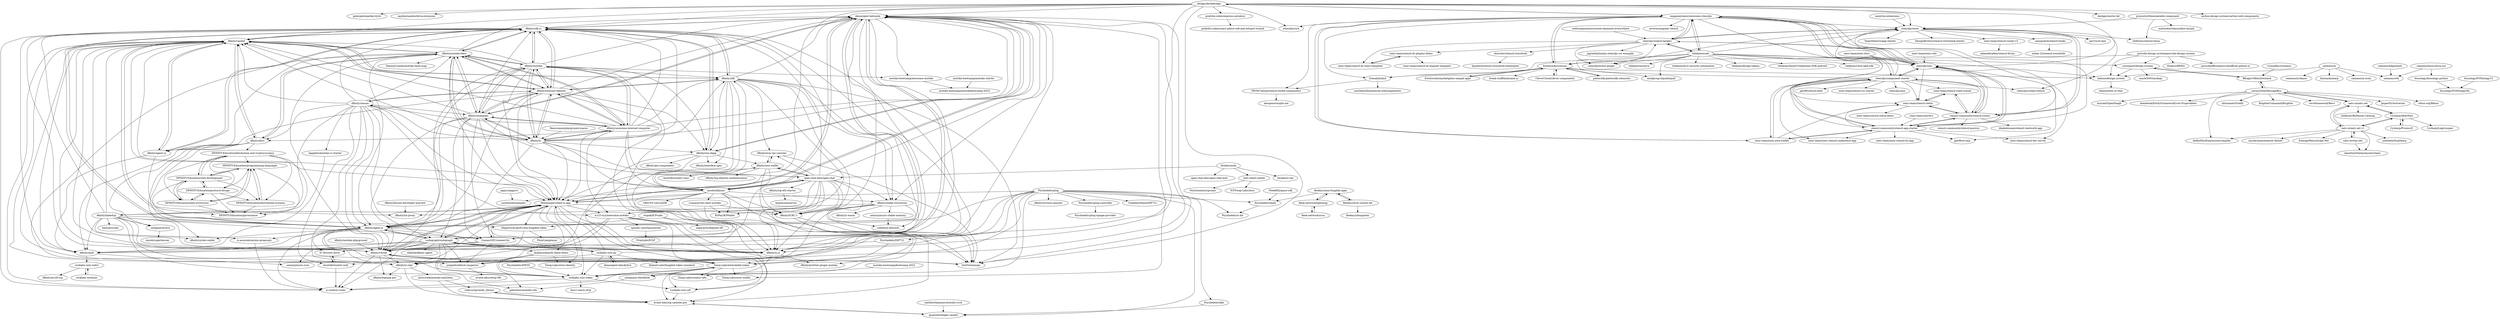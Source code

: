 digraph G {
"deckgo/deckdeckgo" -> "mappmechanic/awesome-stenciljs"
"deckgo/deckdeckgo" -> "stenciljs/store"
"deckgo/deckdeckgo" -> "deckgo/starter-kit"
"deckgo/deckdeckgo" -> "carbon-design-system/carbon-web-components" ["e"=1]
"deckgo/deckdeckgo" -> "peterpeterparker/stylo" ["e"=1]
"deckgo/deckdeckgo" -> "jayehernandez/letra-extension" ["e"=1]
"deckgo/deckdeckgo" -> "stenciljs/site"
"deckgo/deckdeckgo" -> "dfinity/ic-js"
"deckgo/deckdeckgo" -> "demergent-labs/azle"
"deckgo/deckdeckgo" -> "dfinity/cdk-rs"
"deckgo/deckdeckgo" -> "MioQuispe/create-ic-app"
"deckgo/deckdeckgo" -> "prafulla-codes/express-autodocs"
"deckgo/deckdeckgo" -> "ZenVoich/mops"
"deckgo/deckdeckgo" -> "stenciljs/core" ["e"=1]
"deckgo/deckdeckgo" -> "dfinity/candid"
"dfinity/motoko" -> "dfinity/motoko-base"
"dfinity/motoko" -> "dfinity/internet-identity"
"dfinity/motoko" -> "dfinity/examples"
"dfinity/motoko" -> "dfinity/cdk-rs"
"dfinity/motoko" -> "demergent-labs/azle"
"dfinity/motoko" -> "dfinity/vessel"
"dfinity/motoko" -> "dfinity/ic"
"dfinity/motoko" -> "dfinity/awesome-internet-computer"
"dfinity/motoko" -> "MioQuispe/create-ic-app"
"dfinity/motoko" -> "dfinity/candid"
"dfinity/motoko" -> "dfinity/ic-js"
"dfinity/motoko" -> "dfinity/nns-dapp"
"dfinity/motoko" -> "dfinity/sdk"
"dfinity/motoko" -> "dfinity/agent-js"
"dfinity/motoko" -> "motoko-bootcamp/awesome-motoko"
"dfinity/sdk" -> "dfinity/ic-js"
"dfinity/sdk" -> "dfinity/cdk-rs"
"dfinity/sdk" -> "dfinity/ICRC-1"
"dfinity/sdk" -> "dfinity/stable-structures"
"dfinity/sdk" -> "dfinity/candid"
"dfinity/sdk" -> "dfinity/nns-dapp"
"dfinity/sdk" -> "MioQuispe/create-ic-app"
"dfinity/sdk" -> "demergent-labs/azle"
"dfinity/sdk" -> "dfinity/evm-rpc-canister"
"dfinity/sdk" -> "dfinity/vessel"
"dfinity/sdk" -> "dfinity/interface-spec"
"dfinity/sdk" -> "ZenVoich/mops"
"dfinity/sdk" -> "dfinity/internet-identity"
"dfinity/sdk" -> "ic123-xyz/awesome-motoko"
"porsche-design-system/porsche-design-system" -> "porscheofficial/porscheofficial.github.io"
"porsche-design-system/porsche-design-system" -> "baloise/design-system"
"porsche-design-system/porsche-design-system" -> "freshworks/crayons"
"porsche-design-system/porsche-design-system" -> "swisspost/design-system"
"porsche-design-system/porsche-design-system" -> "Endava/BEEQ"
"ionic-team/ionic-pwa-toolkit" -> "stenciljs/component-starter" ["e"=1]
"ionic-team/ionic-pwa-toolkit" -> "stencil-community/stencil-app-starter" ["e"=1]
"ionic-team/ionic-pwa-toolkit" -> "mappmechanic/awesome-stenciljs" ["e"=1]
"ionic-team/ionic-pwa-toolkit" -> "ionic-team/stencil-redux" ["e"=1]
"ionic-team/ionic-docs" -> "stenciljs/site" ["e"=1]
"ionic-team/ionic-docs" -> "stencil-community/stencil-app-starter" ["e"=1]
"CleverCloud/clever-components" -> "freshworks/crayons" ["e"=1]
"mappmechanic/awesome-stenciljs" -> "stenciljs/output-targets"
"mappmechanic/awesome-stenciljs" -> "Gomah/bulmil"
"mappmechanic/awesome-stenciljs" -> "stenciljs/store"
"mappmechanic/awesome-stenciljs" -> "NEO97online/stencil-styled-components"
"mappmechanic/awesome-stenciljs" -> "freshworks/crayons"
"mappmechanic/awesome-stenciljs" -> "stenciljs/site"
"mappmechanic/awesome-stenciljs" -> "stenciljs/component-starter"
"mappmechanic/awesome-stenciljs" -> "ionic-team/ionic-pwa-toolkit" ["e"=1]
"mappmechanic/awesome-stenciljs" -> "telekom/scale"
"mappmechanic/awesome-stenciljs" -> "stenciljs/core" ["e"=1]
"mappmechanic/awesome-stenciljs" -> "stencil-community/stencil-app-starter"
"mappmechanic/awesome-stenciljs" -> "stencil-community/stencil-router"
"mappmechanic/awesome-stenciljs" -> "ionic-team/stencil-redux"
"mappmechanic/awesome-stenciljs" -> "deckgo/deckdeckgo"
"mappmechanic/awesome-stenciljs" -> "seveves/angular-stencil"
"stenciljs/component-starter" -> "stencil-community/stencil-app-starter"
"stenciljs/component-starter" -> "stencil-community/stencil-router"
"stenciljs/component-starter" -> "stenciljs/site"
"stenciljs/component-starter" -> "jgw96/stencil-beer" ["e"=1]
"stenciljs/component-starter" -> "ionic-team/ionic-pwa-toolkit" ["e"=1]
"stenciljs/component-starter" -> "mappmechanic/awesome-stenciljs"
"stenciljs/component-starter" -> "ionic-team/stencil-ssr-starter"
"stenciljs/component-starter" -> "ionic-team/stencil-redux"
"stenciljs/component-starter" -> "stenciljs/sass"
"stenciljs/component-starter" -> "stenciljs/store"
"stenciljs/component-starter" -> "ionic-team/stencil-state-tunnel"
"stenciljs/component-starter" -> "stenciljs/output-targets"
"stenciljs/component-starter" -> "ionic-team/ionic-stencil-conference-app"
"stenciljs/component-starter" -> "stenciljs/create-stencil"
"ionic-team/ionic-site" -> "stenciljs/site" ["e"=1]
"ionic-team/starters" -> "stencil-community/stencil-app-starter" ["e"=1]
"stenciljs/output-targets" -> "ionic-team/stencil-ds-plugins-demo"
"stenciljs/output-targets" -> "stenciljs/store"
"stenciljs/output-targets" -> "ionic-team/stencil-ds-react-template"
"stenciljs/output-targets" -> "dutscher/stencil-storybook"
"stenciljs/output-targets" -> "stenciljs/site"
"stenciljs/output-targets" -> "mappmechanic/awesome-stenciljs"
"stenciljs/output-targets" -> "stenciljs/eslint-plugin"
"stenciljs/output-targets" -> "jagreehal/nextjs-stenciljs-ssr-example"
"stenciljs/output-targets" -> "telekom/scale"
"telekom/scale" -> "Gomah/bulmil"
"telekom/scale" -> "stenciljs/output-targets"
"telekom/scale" -> "telekom/design-tokens"
"telekom/scale" -> "mappmechanic/awesome-stenciljs"
"telekom/scale" -> "baloise/design-system"
"telekom/scale" -> "stenciljs/site"
"telekom/scale" -> "stenciljs/store"
"telekom/scale" -> "emdgroup-liquid/liquid"
"telekom/scale" -> "swisspost/design-system"
"telekom/scale" -> "telekom/SmartCredentials-SDK-android"
"telekom/scale" -> "telekom/voice-skill-sdk"
"telekom/scale" -> "freshworks/crayons"
"telekom/scale" -> "telekom/testerra"
"telekom/scale" -> "stenciljs/eslint-plugin"
"telekom/scale" -> "telekom/tel-it-security-automation"
"NEO97online/stencil-styled-components" -> "alesgenova/split-me"
"patternfly/patternfly-elements" -> "freshworks/crayons" ["e"=1]
"webcomponents/custom-elements-everywhere" -> "stenciljs/output-targets" ["e"=1]
"Gomah/bulmil" -> "san2beerelli/material-webcomponents"
"Gomah/bulmil" -> "NEO97online/stencil-styled-components"
"BEagle1984/silverback" -> "zarusz/SlimMessageBus"
"BEagle1984/silverback" -> "swisspost/design-system"
"freshworks/crayons" -> "emdgroup-liquid/liquid"
"freshworks/crayons" -> "freshworks/marketplace-sample-apps"
"freshworks/crayons" -> "break-stuff/kickstand-ui"
"freshworks/crayons" -> "baloise/design-system"
"freshworks/crayons" -> "CleverCloud/clever-components" ["e"=1]
"freshworks/crayons" -> "Gomah/bulmil"
"freshworks/crayons" -> "mappmechanic/awesome-stenciljs"
"freshworks/crayons" -> "patternfly/patternfly-elements" ["e"=1]
"ionic-team/stencil-state-tunnel" -> "ionic-team/stencil-redux"
"ionic-team/stencil-state-tunnel" -> "stencil-community/stencil-router"
"ionic-team/stencil-ds-react-template" -> "ionic-team/stencil-ds-plugins-demo"
"dfinity/motoko-base" -> "dfinity/motoko"
"dfinity/motoko-base" -> "dfinity/candid"
"dfinity/motoko-base" -> "dfinity/cdk-rs"
"dfinity/motoko-base" -> "dfinity/vessel"
"dfinity/motoko-base" -> "dfinity/examples"
"dfinity/motoko-base" -> "dfinity/agent-js"
"dfinity/motoko-base" -> "dfinity/awesome-internet-computer"
"dfinity/motoko-base" -> "dfinity/internet-identity"
"dfinity/motoko-base" -> "dfinity/docs"
"dfinity/motoko-base" -> "dfinity/agent-rs"
"dfinity/motoko-base" -> "MioQuispe/create-ic-app"
"dfinity/motoko-base" -> "demergent-labs/azle"
"dfinity/motoko-base" -> "dfinity/ic"
"dfinity/motoko-base" -> "dfinity/ic-repl"
"dfinity/motoko-base" -> "ZhenyaUsenko/motoko-hash-map"
"dfinity/awesome-internet-computer" -> "dfinity/examples"
"dfinity/awesome-internet-computer" -> "dfinity/motoko-base"
"dfinity/awesome-internet-computer" -> "dfinity/motoko"
"dfinity/awesome-internet-computer" -> "dfinity/candid"
"dfinity/awesome-internet-computer" -> "dfinity/internet-identity"
"dfinity/awesome-internet-computer" -> "MioQuispe/create-ic-app"
"dfinity/awesome-internet-computer" -> "dfinity/cdk-rs"
"dfinity/awesome-internet-computer" -> "dfinity/ic"
"dfinity/awesome-internet-computer" -> "demergent-labs/azle"
"dfinity/awesome-internet-computer" -> "ic123-xyz/awesome-motoko"
"dfinity/awesome-internet-computer" -> "junobuild/juno"
"dfinity/awesome-internet-computer" -> "dfinity/sdk"
"dfinity/awesome-internet-computer" -> "dfinity/cancan"
"dfinity/awesome-internet-computer" -> "open-chat-labs/open-chat"
"dfinity/awesome-internet-computer" -> "dfinity/docs"
"dfinity/vessel" -> "Toniq-Labs/extendable-token"
"dfinity/vessel" -> "ic-rocks/ic-rocks"
"dfinity/vessel" -> "ZenVoich/mops"
"dfinity/vessel" -> "dfinity/ic-repl"
"dfinity/vessel" -> "MioQuispe/create-ic-app"
"dfinity/vessel" -> "dfinity/bigmap-poc"
"DFINITY-Education/programming-languages" -> "DFINITY-Education/governance"
"DFINITY-Education/programming-languages" -> "DFINITY-Education/web-development"
"DFINITY-Education/programming-languages" -> "DFINITY-Education/data-structures"
"DFINITY-Education/programming-languages" -> "DFINITY-Education/distributed-systems"
"dfinity/motoko-playground" -> "dfinity/vessel"
"dfinity/examples" -> "dfinity/awesome-internet-computer"
"dfinity/examples" -> "dfinity/motoko-base"
"dfinity/examples" -> "demergent-labs/azle"
"dfinity/examples" -> "dfinity/motoko"
"dfinity/examples" -> "MioQuispe/create-ic-app"
"dfinity/examples" -> "dfinity/candid"
"dfinity/examples" -> "dfinity/internet-identity"
"dfinity/examples" -> "dfinity/vessel"
"dfinity/examples" -> "dfinity/agent-js"
"dfinity/examples" -> "dfinity/cdk-rs"
"dfinity/examples" -> "open-chat-labs/open-chat"
"dfinity/examples" -> "dfinity/ic"
"dfinity/examples" -> "sudograph/sudograph"
"dfinity/examples" -> "dfinity/ic-js"
"dfinity/examples" -> "Connect2IC/connect2ic"
"stenciljs/store" -> "ionic-team/stencil-router-v2"
"stenciljs/store" -> "stenciljs/output-targets"
"stenciljs/store" -> "bitflower/stencil-lerna"
"stenciljs/store" -> "jarrvis/st-lazy"
"stenciljs/store" -> "stencil-community/stencil-router"
"stenciljs/store" -> "saasquatch/stencil-hooks"
"stenciljs/store" -> "stenciljs/eslint-plugin"
"stenciljs/store" -> "TeamMaestro/app-starter"
"stenciljs/store" -> "stenciljs/create-stencil"
"stenciljs/store" -> "DesignByOnyx/stencil-storybook-starter"
"LGouellec/streamiz" -> "BEagle1984/silverback" ["e"=1]
"nxext/nx-extensions" -> "stenciljs/store" ["e"=1]
"dfinity/cdk-rs" -> "dfinity/candid"
"dfinity/cdk-rs" -> "dfinity/agent-rs"
"dfinity/cdk-rs" -> "dfinity/vessel"
"dfinity/cdk-rs" -> "dfinity/internet-identity"
"dfinity/cdk-rs" -> "dfinity/motoko-base"
"dfinity/cdk-rs" -> "dfinity/sdk"
"dfinity/cdk-rs" -> "dfinity/nns-dapp"
"dfinity/cdk-rs" -> "dfinity/ic-js"
"dfinity/cdk-rs" -> "dfinity/agent-js"
"dfinity/cdk-rs" -> "dfinity/stable-structures"
"dfinity/cdk-rs" -> "demergent-labs/azle"
"dfinity/cdk-rs" -> "ic-rocks/ic-rocks"
"dfinity/cdk-rs" -> "dfinity/motoko"
"dfinity/cdk-rs" -> "Toniq-Labs/extendable-token"
"dfinity/cdk-rs" -> "dfinity/quill"
"proyecto26/animatable-component" -> "stenciljs/store"
"proyecto26/animatable-component" -> "matteobortolazzo/fast-morph"
"proyecto26/animatable-component" -> "bitflower/stencil-lerna"
"Cysharp/ProcessX" -> "Cysharp/AlterNats" ["e"=1]
"baloise/design-system" -> "baloise/this-or-that"
"fossology/fossology-python" -> "fossology/FOSSologyML"
"dfinity/docs" -> "dfinity/candid"
"dfinity/docs" -> "dfinity/cycles-wallet"
"dfinity/docs" -> "dfinity/agent-rs"
"dfinity/docs" -> "dfinity/motoko-base"
"dfinity/docs" -> "dfinity/quill"
"dfinity/docs" -> "ninegua/reversi"
"dfinity/docs" -> "dfinity/vessel"
"dfinity/docs" -> "DFINITY-Education/blockchain-and-cryptocurrency"
"dfinity/candid" -> "dfinity/cdk-rs"
"dfinity/candid" -> "dfinity/agent-rs"
"dfinity/candid" -> "dfinity/motoko-base"
"dfinity/candid" -> "dfinity/quill"
"dfinity/candid" -> "dfinity/docs"
"dfinity/candid" -> "dfinity/agent-js"
"dfinity/candid" -> "dfinity/vessel"
"dfinity/candid" -> "MioQuispe/create-ic-app"
"dfinity/candid" -> "dfinity/ic-js"
"dfinity/candid" -> "dfinity/ic-repl"
"dfinity/candid" -> "Toniq-Labs/extendable-token"
"dfinity/candid" -> "dfinity/sdk"
"dfinity/candid" -> "dfinity/cycles-wallet"
"dfinity/candid" -> "ic-rocks/ic-rocks"
"dfinity/candid" -> "dfinity/internet-identity"
"kritzcreek/motoko-matchers" -> "icdevsorg/candy_library"
"kritzcreek/motoko-matchers" -> "aviate-labs/icp-canister.poc"
"DFINITY-Education/protocol-design" -> "DFINITY-Education/governance"
"DFINITY-Education/protocol-design" -> "DFINITY-Education/programming-languages"
"DFINITY-Education/protocol-design" -> "DFINITY-Education/web-development"
"DFINITY-Education/protocol-design" -> "DFINITY-Education/distributed-systems"
"DFINITY-Education/protocol-design" -> "DFINITY-Education/data-structures"
"dfinity/linkedup" -> "MioQuispe/create-ic-app"
"dfinity/linkedup" -> "Connect2IC/connect2ic"
"dfinity/linkedup" -> "dfinity/agent-js"
"dfinity/linkedup" -> "hansl/journey"
"dfinity/linkedup" -> "dfinity/quill"
"dfinity/linkedup" -> "dfinity/vessel"
"dfinity/linkedup" -> "dfinity/cdk-rs"
"dfinity/linkedup" -> "DepartureLabsIC/non-fungible-token"
"dfinity/linkedup" -> "rocklabs-io/ic-token"
"dfinity/linkedup" -> "Toniq-Labs/extendable-token"
"dfinity/linkedup" -> "ic-association/nns-proposals"
"dfinity/linkedup" -> "ninegua/reversi"
"dfinity/linkedup" -> "dfinity/candid"
"dfinity/agent-rs" -> "dfinity/quill"
"dfinity/agent-rs" -> "dfinity/candid"
"dfinity/agent-rs" -> "dfinity/cdk-rs"
"dfinity/agent-rs" -> "dfinity/icx-proxy"
"dfinity/agent-js" -> "ic-rocks/ic-rocks"
"dfinity/agent-js" -> "dfinity/cycles-wallet"
"dfinity/agent-js" -> "MioQuispe/create-ic-app"
"dfinity/agent-js" -> "demergent-labs/azle"
"dfinity/agent-js" -> "dfinity/vessel"
"dfinity/agent-js" -> "dfinity/ic-js"
"dfinity/agent-js" -> "Connect2IC/connect2ic"
"dfinity/agent-js" -> "dfinity/candid"
"dfinity/agent-js" -> "dfinity/quill"
"dfinity/agent-js" -> "jorgenbuilder/ic-inspector"
"dfinity/agent-js" -> "ic-association/nns-proposals"
"dfinity/agent-js" -> "sudograph/sudograph"
"dfinity/agent-js" -> "dfinity/cdk-rs"
"dfinity/agent-js" -> "IC-Drive/ic-drive"
"dfinity/agent-js" -> "rocklabs-io/ic-token"
"DFINITY-Education/data-structures" -> "DFINITY-Education/programming-languages"
"DFINITY-Education/data-structures" -> "DFINITY-Education/governance"
"DFINITY-Education/data-structures" -> "DFINITY-Education/web-development"
"DFINITY-Education/data-structures" -> "DFINITY-Education/protocol-design"
"ninegua/reversi" -> "enzoh/superheroes"
"ionic-team/stencil-ds-plugins-demo" -> "ionic-team/stencil-ds-react-template"
"ionic-team/stencil-ds-plugins-demo" -> "ionic-team/stencil-ds-angular-template"
"ionic-team/stencil-router-v2" -> "adamdbradley/stencil-forms"
"prafulla-codes/express-autodocs" -> "prafulla-codes/react-native-wifi-and-hotspot-wizard"
"matthewhammer/motoko-crud" -> "quintolet/ledger-candid"
"Renovamen/playground-macos" -> "dfinity/ic" ["e"=1]
"DFINITY-Education/web-development" -> "DFINITY-Education/programming-languages"
"DFINITY-Education/web-development" -> "DFINITY-Education/governance"
"DFINITY-Education/web-development" -> "DFINITY-Education/data-structures"
"DFINITY-Education/web-development" -> "DFINITY-Education/distributed-systems"
"DFINITY-Education/web-development" -> "DFINITY-Education/protocol-design"
"DFINITY-Education/web-development" -> "DFINITY-Education/blockchain-and-cryptocurrency"
"sudograph/sudograph" -> "dfinity/vessel"
"sudograph/sudograph" -> "MioQuispe/create-ic-app"
"sudograph/sudograph" -> "jorgenbuilder/ic-inspector"
"sudograph/sudograph" -> "dfinity/agent-js"
"sudograph/sudograph" -> "demergent-labs/azle"
"sudograph/sudograph" -> "IC-Drive/ic-drive"
"sudograph/sudograph" -> "seniorjoinu/ic-cron"
"sudograph/sudograph" -> "gabrielnic/motoko-cdn"
"sudograph/sudograph" -> "ic-rocks/ic-rocks"
"sudograph/sudograph" -> "rocklabs-io/ic-token"
"sudograph/sudograph" -> "rocklabs-io/ic-py"
"sudograph/sudograph" -> "krpeacock/auth-client-demo"
"sudograph/sudograph" -> "dfinity/ic-js"
"sudograph/sudograph" -> "dfinity/quill"
"sudograph/sudograph" -> "rdobrik/dfinity-agent"
"dfinity/internet-identity" -> "dfinity/cdk-rs"
"dfinity/internet-identity" -> "MioQuispe/create-ic-app"
"dfinity/internet-identity" -> "dfinity/motoko"
"dfinity/internet-identity" -> "dfinity/candid"
"dfinity/internet-identity" -> "dfinity/nns-dapp"
"dfinity/internet-identity" -> "dfinity/agent-js"
"dfinity/internet-identity" -> "dfinity/examples"
"dfinity/internet-identity" -> "dfinity/sdk"
"dfinity/internet-identity" -> "dfinity/motoko-base"
"dfinity/internet-identity" -> "demergent-labs/azle"
"dfinity/internet-identity" -> "dfinity/ic"
"dfinity/internet-identity" -> "dfinity/cancan"
"dfinity/internet-identity" -> "dfinity/awesome-internet-computer"
"dfinity/internet-identity" -> "dfinity/ic-js"
"dfinity/internet-identity" -> "dfinity/agent-rs"
"MioQuispe/create-ic-app" -> "dfinity/vessel"
"MioQuispe/create-ic-app" -> "Connect2IC/connect2ic"
"MioQuispe/create-ic-app" -> "dfinity/agent-js"
"MioQuispe/create-ic-app" -> "dfinity/ICRC-1"
"MioQuispe/create-ic-app" -> "rocklabs-io/ic-token"
"MioQuispe/create-ic-app" -> "dfinity/ic-js"
"MioQuispe/create-ic-app" -> "demergent-labs/azle"
"MioQuispe/create-ic-app" -> "DepartureLabsIC/non-fungible-token"
"MioQuispe/create-ic-app" -> "sudograph/sudograph"
"MioQuispe/create-ic-app" -> "dfinity/ic-repl"
"MioQuispe/create-ic-app" -> "krpeacock/auth-client-demo"
"MioQuispe/create-ic-app" -> "ic123-xyz/awesome-motoko"
"MioQuispe/create-ic-app" -> "Toniq-Labs/stoic-identity"
"MioQuispe/create-ic-app" -> "Toniq-Labs/extendable-token"
"MioQuispe/create-ic-app" -> "dfinity/linkedup"
"krpeacock/auth-client-demo" -> "gabrielnic/motoko-cdn"
"krpeacock/auth-client-demo" -> "Toniq-Labs/stoic-identity"
"krpeacock/auth-client-demo" -> "rocklabs-io/ic-token"
"DFINITY-Education/distributed-systems" -> "DFINITY-Education/programming-languages"
"DFINITY-Education/distributed-systems" -> "DFINITY-Education/governance"
"dfinity/ic" -> "dfinity/motoko"
"dfinity/ic" -> "dfinity/internet-identity"
"dfinity/ic" -> "dfinity/examples"
"dfinity/ic" -> "dfinity/awesome-internet-computer"
"dfinity/ic" -> "dfinity/motoko-base"
"dfinity/ic" -> "dfinity/cdk-rs"
"dfinity/ic" -> "dfinity/candid"
"dfinity/ic" -> "dfinity/nns-dapp"
"dfinity/ic" -> "open-chat-labs/open-chat"
"dfinity/ic" -> "demergent-labs/azle"
"dfinity/ic" -> "junobuild/juno"
"dfinity/ic" -> "dfinity/agent-js"
"dfinity/ic" -> "MioQuispe/create-ic-app"
"dfinity/ic" -> "dfinity/sdk"
"dfinity/ic" -> "dfinity/cancan"
"dfinity/cancan" -> "dfinity/internet-identity"
"dfinity/cancan" -> "MioQuispe/create-ic-app"
"dfinity/cancan" -> "dfinity/agent-js"
"dfinity/cancan" -> "dfinity/candid"
"dfinity/cancan" -> "dfinity/linkedup"
"dfinity/cancan" -> "dfinity/vessel"
"dfinity/cancan" -> "dfinity/motoko-base"
"dfinity/cancan" -> "dfinity/cdk-rs"
"dfinity/cancan" -> "ic123-xyz/awesome-motoko"
"dfinity/cancan" -> "dfinity/examples"
"dfinity/cancan" -> "dfinity/docs"
"dfinity/cancan" -> "kristoferlund/ic-wall"
"dfinity/cancan" -> "sudograph/sudograph"
"dfinity/cancan" -> "dfinity/ic-repl"
"dfinity/cancan" -> "dappblock/nextjs-ic-starter"
"fossology/FOSSologyUI" -> "fossology/FOSSologyML" ["e"=1]
"Psychedelic/plug" -> "Psychedelic/dank"
"Psychedelic/plug" -> "Psychedelic/DIP721"
"Psychedelic/plug" -> "Toniq-Labs/extendable-token"
"Psychedelic/plug" -> "dfinity/invoice-canister"
"Psychedelic/plug" -> "MioQuispe/create-ic-app"
"Psychedelic/plug" -> "dfinity/agent-js"
"Psychedelic/plug" -> "Psychedelic/plug-controller"
"Psychedelic/plug" -> "jorgenbuilder/ic-inspector"
"Psychedelic/plug" -> "quintolet/ledger-candid"
"Psychedelic/plug" -> "Toniq-Labs/stoic-wallet"
"Psychedelic/plug" -> "Psychedelic/dab"
"Psychedelic/plug" -> "SuddenlyHazel/DIP721"
"Psychedelic/plug" -> "Psychedelic/ic-kit"
"Psychedelic/plug" -> "kristoferlund/ic-wall"
"Psychedelic/plug" -> "rocklabs-io/ic-token"
"kristoferlund/ic-wall" -> "IC-Drive/ic-drive"
"kristoferlund/ic-wall" -> "ic-rocks/ic-rocks"
"open-chat-labs/open-chat" -> "dfinity/oisy-wallet"
"open-chat-labs/open-chat" -> "dfinity/ic-js"
"open-chat-labs/open-chat" -> "dfinity/ICRC-1"
"open-chat-labs/open-chat" -> "ZenVoich/mops"
"open-chat-labs/open-chat" -> "Connect2IC/connect2ic"
"open-chat-labs/open-chat" -> "ic123-xyz/awesome-motoko"
"open-chat-labs/open-chat" -> "junobuild/juno"
"open-chat-labs/open-chat" -> "demergent-labs/azle"
"open-chat-labs/open-chat" -> "dfinity/evm-rpc-canister"
"open-chat-labs/open-chat" -> "ninegua/ic-blackhole"
"open-chat-labs/open-chat" -> "dfinity/cdk-rs"
"open-chat-labs/open-chat" -> "B3Pay/B3Wallet"
"open-chat-labs/open-chat" -> "codebase-labs/icfs"
"open-chat-labs/open-chat" -> "dfinity/stable-structures"
"open-chat-labs/open-chat" -> "dfinity/icp-eth-starter"
"IC-Drive/ic-drive" -> "kristoferlund/ic-wall"
"Psychedelic/dab" -> "quintolet/ledger-candid"
"Toniq-Labs/extendable-token" -> "ninegua/ic-blackhole"
"Toniq-Labs/extendable-token" -> "dfinity/vessel"
"Toniq-Labs/extendable-token" -> "rocklabs-io/ic-nft"
"Toniq-Labs/extendable-token" -> "rocklabs-io/ic-token"
"Toniq-Labs/extendable-token" -> "aviate-labs/icp-canister.poc"
"Toniq-Labs/extendable-token" -> "Toniq-Labs/stoic-wallet"
"Toniq-Labs/extendable-token" -> "Toniq-Labs/creator-nfts"
"rocklabs-io/ic-token" -> "dscvr-one/ic-drip"
"rocklabs-io/ic-token" -> "ic-rocks/ic-rocks"
"rocklabs-io/ic-token" -> "rocklabs-io/ic-nft"
"rocklabs-io/ic-token" -> "Toniq-Labs/extendable-token"
"ninegua/ic-blackhole" -> "gabrielnic/motoko-cdn"
"DFINITY-Education/blockchain-and-cryptocurrency" -> "DFINITY-Education/web-development"
"DFINITY-Education/blockchain-and-cryptocurrency" -> "DFINITY-Education/data-structures"
"DFINITY-Education/blockchain-and-cryptocurrency" -> "DFINITY-Education/protocol-design"
"DFINITY-Education/blockchain-and-cryptocurrency" -> "DFINITY-Education/programming-languages"
"DFINITY-Education/blockchain-and-cryptocurrency" -> "DFINITY-Education/governance"
"DFINITY-Education/blockchain-and-cryptocurrency" -> "DFINITY-Education/distributed-systems"
"dappblock/nextjs-ic-starter" -> "dfinity/quill"
"dfinity/stable-structures" -> "seniorjoinu/ic-stable-memory"
"dfinity/stable-structures" -> "dfinity/ic-wasm"
"dfinity/stable-structures" -> "dfinity/icx-proxy"
"dfinity/stable-structures" -> "dfinity/ic-js"
"dfinity/stable-structures" -> "dfinity/ic-repl"
"dfinity/stable-structures" -> "dfinity/ICRC-1"
"dfinity/stable-structures" -> "codebase-labs/icfs"
"dfinity/nns-dapp" -> "dfinity/ic-js"
"dfinity/nns-dapp" -> "dfinity/interface-spec"
"dfinity/nns-dapp" -> "dfinity/cdk-rs"
"dfinity/nns-dapp" -> "dfinity/ic-repl"
"dfinity/nns-dapp" -> "demergent-labs/azle"
"dfinity/nns-dapp" -> "dfinity/oisy-wallet"
"dfinity/nns-dapp" -> "dfinity/gix-components"
"ic-association/nns-proposals" -> "ic-rocks/ic-rocks"
"dfinity/quill" -> "rocklabs-io/ic-web3"
"dfinity/quill" -> "seniorjoinu/ic-cron"
"dutscher/stencil-storybook" -> "bjankord/stencil-storybook-boilerplate"
"saasquatch/stencil-hooks" -> "mihar-22/stencil-wormhole"
"dfinity/ic-repl" -> "dfinity/bigmap-poc"
"dfinity/ic-repl" -> "kritzcreek/motoko-matchers"
"dfinity/ic-repl" -> "aviate-labs/icp-canister.poc"
"FleekHQ/space-sdk" -> "Psychedelic/dank" ["e"=1]
"DepartureLabsIC/non-fungible-token" -> "FloorLamp/axon"
"DepartureLabsIC/non-fungible-token" -> "dfinity/vessel"
"quintolet/ledger-candid" -> "aviate-labs/icp-canister.poc"
"Psychedelic/plug-controller" -> "Psychedelic/plug-inpage-provider"
"Psychedelic/dank" -> "Psychedelic/ic-kit"
"stopak/ICPunks" -> "sagacards/legends-nft"
"stopak/ICPunks" -> "rocklabs-io/ic-nft"
"stopak/ICPunks" -> "DepartureLabsIC/non-fungible-token"
"Connect2IC/connect2ic" -> "MioQuispe/create-ic-app"
"Connect2IC/connect2ic" -> "dfinity/vessel"
"Connect2IC/connect2ic" -> "dfinity/quill"
"Connect2IC/connect2ic" -> "jorgenbuilder/ic-inspector"
"dfinity/ic-js" -> "dfinity/prettier-plugin-motoko"
"dfinity/ic-js" -> "ic-rocks/ic-rocks"
"Psychedelic/DIP721" -> "Toniq-Labs/extendable-token"
"Psychedelic/DIP721" -> "dfinity/vessel"
"dfinity/bitcoin-developer-preview" -> "dfinity/icx-proxy"
"motoko-bootcamp/awesome-motoko" -> "motoko-bootcamp/motokobootcamp-2023"
"rocklabs-io/ic-py" -> "demergent-labs/kybra"
"rocklabs-io/ic-py" -> "rocklabs-io/ic-token"
"rocklabs-io/ic-py" -> "jorgenbuilder/ic-inspector"
"rocklabs-io/ic-py" -> "MioQuispe/create-ic-app"
"rocklabs-io/ic-py" -> "demergent-labs/azle"
"rocklabs-io/ic-py" -> "sudograph/sudograph"
"rocklabs-io/ic-py" -> "Deland-Labs/fungible-token-standard"
"dfinity/ICRC-1" -> "ZenVoich/mops"
"dfinity/ICRC-1" -> "aviate-labs/icp-canister.poc"
"motoko-bootcamp/bootcamp-2022" -> "Toniq-Labs/creator-nfts"
"nats-io/nats.net.v1" -> "nats-io/stan.net"
"nats-io/nats.net.v1" -> "nats-io/nats.net"
"nats-io/nats.net.v1" -> "Cysharp/AlterNats"
"nats-io/nats.net.v1" -> "danielwertheim/mynatsclient"
"nats-io/nats.net.v1" -> "judwhite/NsqSharp"
"nats-io/nats.net.v1" -> "asynkron/protoactor-dotnet" ["e"=1]
"nats-io/nats.net.v1" -> "dadhi/FastExpressionCompiler" ["e"=1]
"nats-io/nats.net.v1" -> "fremag/MemoScope.Net" ["e"=1]
"Cysharp/AlterNats" -> "nats-io/nats.net"
"Cysharp/AlterNats" -> "nats-io/nats.net.v1"
"Cysharp/AlterNats" -> "Cysharp/ProcessX" ["e"=1]
"Cysharp/AlterNats" -> "Cysharp/LogicLooper" ["e"=1]
"demergent-labs/azle" -> "dfinity/agent-js"
"demergent-labs/azle" -> "dfinity/ICRC-1"
"demergent-labs/azle" -> "dfinity/ic-js"
"demergent-labs/azle" -> "MioQuispe/create-ic-app"
"demergent-labs/azle" -> "Connect2IC/connect2ic"
"demergent-labs/azle" -> "motoko-bootcamp/awesome-motoko"
"demergent-labs/azle" -> "jorgenbuilder/ic-inspector"
"demergent-labs/azle" -> "ZenVoich/mops"
"demergent-labs/azle" -> "dfinity/vessel"
"demergent-labs/azle" -> "sudograph/sudograph"
"demergent-labs/azle" -> "dfinity/examples"
"demergent-labs/azle" -> "junobuild/juno"
"demergent-labs/azle" -> "dfinity/cdk-rs"
"demergent-labs/azle" -> "dfinity/nns-dapp"
"demergent-labs/azle" -> "dfinity/stable-structures"
"fleek-network/ursa" -> "fleek-network/lightning"
"swisspost/design-system" -> "baloise/design-system"
"swisspost/design-system" -> "BEagle1984/silverback"
"swisspost/design-system" -> "marle3003/mokapi"
"Psychedelic/DIP20" -> "rocklabs-io/ic-token"
"icdevsorg/candy_library" -> "aviate-labs/icp-canister.poc"
"ic123-xyz/awesome-motoko" -> "rocklabs-io/ic-nft"
"ic123-xyz/awesome-motoko" -> "dfinity/vessel"
"ic123-xyz/awesome-motoko" -> "dfinity/ic-repl"
"ic123-xyz/awesome-motoko" -> "ZenVoich/mops"
"ic123-xyz/awesome-motoko" -> "spinner-cash/launchtrail"
"ic123-xyz/awesome-motoko" -> "aviate-labs/icp-canister.poc"
"aviate-labs/icp-canister.poc" -> "icdevsorg/candy_library"
"aviate-labs/icp-canister.poc" -> "quintolet/ledger-candid"
"rocklabs-io/ic-nft" -> "aviate-labs/icp-canister.poc"
"jorgenbuilder/ic-inspector" -> "aviate-labs/setup-dfx"
"papyrs/papyrs" -> "junobuild/examples"
"demergent-labs/kybra" -> "rocklabs-io/ic-py"
"seniorjoinu/ic-stable-memory" -> "codebase-labs/icfs"
"spinner-cash/launchtrail" -> "PrimLabs/ICSP"
"rocklabs-io/ic-web3" -> "rocklabs-io/omnic"
"rocklabs-io/ic-web3" -> "dfinity/erc20-icp"
"junobuild/juno" -> "dfinity/ic-js"
"junobuild/juno" -> "dfinity/oisy-wallet"
"junobuild/juno" -> "demergent-labs/azle"
"junobuild/juno" -> "open-chat-labs/open-chat"
"junobuild/juno" -> "Connect2IC/connect2ic"
"junobuild/juno" -> "ZenVoich/mops"
"junobuild/juno" -> "dfinity/ICRC-1"
"junobuild/juno" -> "MioQuispe/create-ic-app"
"junobuild/juno" -> "ORIGYN-SA/CanDB"
"junobuild/juno" -> "dfinity/sdk"
"junobuild/juno" -> "dfinity/stable-structures"
"junobuild/juno" -> "dfinity/candid"
"junobuild/juno" -> "B3Pay/B3Wallet"
"junobuild/juno" -> "junobuild/examples"
"junobuild/juno" -> "rvanasa/vite-react-motoko"
"rocklabs-io/omnic" -> "rocklabs-io/ic-web3"
"nats-io/nats.net" -> "Cysharp/AlterNats"
"nats-io/nats.net" -> "nats-io/nats.net.v1"
"nats-io/nats.net" -> "zarusz/SlimMessageBus"
"nats-io/nats.net" -> "bitfaster/BitFaster.Caching" ["e"=1]
"zarusz/SlimMessageBus" -> "BEagle1984/silverback"
"zarusz/SlimMessageBus" -> "JasperFx/wolverine" ["e"=1]
"zarusz/SlimMessageBus" -> "rebus-org/Rebus" ["e"=1]
"zarusz/SlimMessageBus" -> "nats-io/nats.net"
"zarusz/SlimMessageBus" -> "mizrael/OpenSleigh" ["e"=1]
"zarusz/SlimMessageBus" -> "koenbeuk/EntityFrameworkCore.Projectables" ["e"=1]
"zarusz/SlimMessageBus" -> "alirezanet/Gridify" ["e"=1]
"zarusz/SlimMessageBus" -> "BrighterCommand/Brighter" ["e"=1]
"zarusz/SlimMessageBus" -> "revoframework/Revo" ["e"=1]
"zarusz/SlimMessageBus" -> "dadhi/FastExpressionCompiler" ["e"=1]
"fleekxyz/non-fungible-apps" -> "fleekxyz/evm-starter-kit"
"fleekxyz/non-fungible-apps" -> "fleek-network/lightning"
"fleekxyz/non-fungible-apps" -> "Psychedelic/dank"
"siemens/ix" -> "siemens/ix-icons"
"siemens/ix" -> "siemens/ix-blazor"
"siemens/ix" -> "siemens/wfx"
"siemens/ix" -> "baloise/design-system"
"siemens/ix" -> "Inxton/axsharp" ["e"=1]
"rvanasa/vite-react-motoko" -> "B3Pay/B3Wallet"
"rvanasa/vite-react-motoko" -> "dfinity/prettier-plugin-motoko"
"rvanasa/vite-react-motoko" -> "dfinity/ICRC-1"
"nats-io/stan.net" -> "nats-io/nats.net.v1"
"nats-io/stan.net" -> "danielwertheim/mynatsclient"
"dfinity/evm-rpc-canister" -> "ZenVoich/mops"
"dfinity/evm-rpc-canister" -> "dfinity/oisy-wallet"
"dfinity/icp-eth-starter" -> "krpeacock/server"
"dfinity/oisy-wallet" -> "dfinity/evm-rpc-canister"
"dfinity/oisy-wallet" -> "dfinity/wg-identity-authentication"
"dfinity/oisy-wallet" -> "ZenVoich/mops"
"dfinity/oisy-wallet" -> "dfinity/ICRC-1"
"dfinity/oisy-wallet" -> "open-chat-labs/open-chat"
"dfinity/oisy-wallet" -> "kristoferlund/ic-siwe"
"motoko-bootcamp/motoko-starter" -> "motoko-bootcamp/motokobootcamp-2023"
"siemens/edgeshark" -> "siemens/wfx" ["e"=1]
"fleekxyz/evm-starter-kit" -> "fleekxyz/templates"
"fleekxyz/evm-starter-kit" -> "fleekxyz/non-fungible-apps"
"fleek-network/lightning" -> "fleekxyz/non-fungible-apps"
"fleek-network/lightning" -> "fleek-network/ursa"
"freshworks/marketplace-sample-apps" -> "freshworks/crayons"
"siemens/linux-entra-sso" -> "siemens/wfx"
"siemens/linux-entra-sso" -> "fossology/fossology-python"
"bob-robert-ai/bob" -> "Neutrinomic/icpcoins"
"bob-robert-ai/bob" -> "ICPSwap-Labs/docs"
"ldclabs/anda" -> "open-chat-labs/open-chat-bots"
"ldclabs/anda" -> "bob-robert-ai/bob"
"ldclabs/anda" -> "open-chat-labs/open-chat"
"ldclabs/anda" -> "ldclabs/ic-tee"
"stencil-community/stencil-app-starter" -> "stenciljs/component-starter"
"stencil-community/stencil-app-starter" -> "stencil-community/stencil-router"
"stencil-community/stencil-app-starter" -> "stenciljs/site"
"stencil-community/stencil-app-starter" -> "ionic-team/stencil-redux"
"stencil-community/stencil-app-starter" -> "jgw96/st-img"
"stencil-community/stencil-app-starter" -> "ionic-team/ionic-stencil-hn-app"
"stencil-community/stencil-app-starter" -> "ionic-team/ionic-pwa-toolkit" ["e"=1]
"stencil-community/stencil-app-starter" -> "ionic-team/stencil-dev-server"
"stencil-community/stencil-app-starter" -> "ionic-team/ionic-stencil-conference-app"
"ionic-team/stencil-redux" -> "ionic-team/stencil-redux-demo"
"ionic-team/stencil-redux" -> "ionic-team/stencil-state-tunnel"
"ionic-team/stencil-redux" -> "stencil-community/stencil-router"
"stenciljs/site" -> "stencil-community/stencil-router"
"stenciljs/site" -> "stencil-community/stencil-app-starter"
"stenciljs/site" -> "stenciljs/store"
"stenciljs/site" -> "stenciljs/output-targets"
"stenciljs/site" -> "stenciljs/component-starter"
"stenciljs/site" -> "mappmechanic/awesome-stenciljs"
"stenciljs/site" -> "ionic-team/stencil-dev-server"
"stenciljs/site" -> "jgw96/st-img"
"stenciljs/site" -> "ionic-team/stencil-redux"
"stencil-community/stencil-router" -> "ionic-team/stencil-state-tunnel"
"stencil-community/stencil-router" -> "ionic-team/stencil-redux"
"stencil-community/stencil-router" -> "stenciljs/site"
"stencil-community/stencil-router" -> "stencil-community/stencil-postcss"
"stencil-community/stencil-router" -> "stenciljs/store"
"stencil-community/stencil-router" -> "stenciljs/component-starter"
"stencil-community/stencil-router" -> "stencil-community/stencil-app-starter"
"stencil-community/stencil-router" -> "khaledosman/stencil-realworld-app"
"deckgo/deckdeckgo" ["l"="7.396,-23.644"]
"mappmechanic/awesome-stenciljs" ["l"="7.496,-23.534"]
"stenciljs/store" ["l"="7.514,-23.574"]
"deckgo/starter-kit" ["l"="7.433,-23.644"]
"carbon-design-system/carbon-web-components" ["l"="-9.226,-24.614", "c"=560]
"peterpeterparker/stylo" ["l"="-2.548,-29.581", "c"=4]
"jayehernandez/letra-extension" ["l"="52.26,-1.169", "c"=2493]
"stenciljs/site" ["l"="7.487,-23.556"]
"dfinity/ic-js" ["l"="7.32,-23.714"]
"demergent-labs/azle" ["l"="7.32,-23.731"]
"dfinity/cdk-rs" ["l"="7.308,-23.726"]
"MioQuispe/create-ic-app" ["l"="7.293,-23.735"]
"prafulla-codes/express-autodocs" ["l"="7.379,-23.603"]
"ZenVoich/mops" ["l"="7.343,-23.696"]
"stenciljs/core" ["l"="-4.299,-29.497", "c"=4]
"dfinity/candid" ["l"="7.307,-23.741"]
"dfinity/motoko" ["l"="7.334,-23.738"]
"dfinity/motoko-base" ["l"="7.317,-23.77"]
"dfinity/internet-identity" ["l"="7.324,-23.751"]
"dfinity/examples" ["l"="7.31,-23.758"]
"dfinity/vessel" ["l"="7.282,-23.732"]
"dfinity/ic" ["l"="7.343,-23.773"]
"dfinity/awesome-internet-computer" ["l"="7.345,-23.752"]
"dfinity/nns-dapp" ["l"="7.352,-23.734"]
"dfinity/sdk" ["l"="7.333,-23.721"]
"dfinity/agent-js" ["l"="7.287,-23.758"]
"motoko-bootcamp/awesome-motoko" ["l"="7.308,-23.675"]
"dfinity/ICRC-1" ["l"="7.33,-23.7"]
"dfinity/stable-structures" ["l"="7.321,-23.688"]
"dfinity/evm-rpc-canister" ["l"="7.361,-23.692"]
"dfinity/interface-spec" ["l"="7.379,-23.736"]
"ic123-xyz/awesome-motoko" ["l"="7.296,-23.7"]
"porsche-design-system/porsche-design-system" ["l"="7.575,-23.413"]
"porscheofficial/porscheofficial.github.io" ["l"="7.555,-23.395"]
"baloise/design-system" ["l"="7.582,-23.439"]
"freshworks/crayons" ["l"="7.535,-23.469"]
"swisspost/design-system" ["l"="7.622,-23.435"]
"Endava/BEEQ" ["l"="7.571,-23.379"]
"ionic-team/ionic-pwa-toolkit" ["l"="7.497,-24.279", "c"=625]
"stenciljs/component-starter" ["l"="7.471,-23.545"]
"stencil-community/stencil-app-starter" ["l"="7.46,-23.527"]
"ionic-team/stencil-redux" ["l"="7.453,-23.553"]
"ionic-team/ionic-docs" ["l"="7.437,-24.298", "c"=625]
"CleverCloud/clever-components" ["l"="-9.29,-24.608", "c"=560]
"stenciljs/output-targets" ["l"="7.532,-23.545"]
"Gomah/bulmil" ["l"="7.508,-23.483"]
"NEO97online/stencil-styled-components" ["l"="7.477,-23.478"]
"telekom/scale" ["l"="7.547,-23.505"]
"stencil-community/stencil-router" ["l"="7.471,-23.567"]
"seveves/angular-stencil" ["l"="7.537,-23.564"]
"jgw96/stencil-beer" ["l"="7.421,-24.284", "c"=625]
"ionic-team/stencil-ssr-starter" ["l"="7.453,-23.578"]
"stenciljs/sass" ["l"="7.42,-23.521"]
"ionic-team/stencil-state-tunnel" ["l"="7.442,-23.567"]
"ionic-team/ionic-stencil-conference-app" ["l"="7.452,-23.505"]
"stenciljs/create-stencil" ["l"="7.491,-23.582"]
"ionic-team/ionic-site" ["l"="7.451,-24.205", "c"=625]
"ionic-team/starters" ["l"="7.474,-24.279", "c"=625]
"ionic-team/stencil-ds-plugins-demo" ["l"="7.588,-23.539"]
"ionic-team/stencil-ds-react-template" ["l"="7.571,-23.541"]
"dutscher/stencil-storybook" ["l"="7.591,-23.562"]
"stenciljs/eslint-plugin" ["l"="7.551,-23.538"]
"jagreehal/nextjs-stenciljs-ssr-example" ["l"="7.564,-23.561"]
"telekom/design-tokens" ["l"="7.572,-23.513"]
"emdgroup-liquid/liquid" ["l"="7.561,-23.473"]
"telekom/SmartCredentials-SDK-android" ["l"="7.564,-23.489"]
"telekom/voice-skill-sdk" ["l"="7.575,-23.5"]
"telekom/testerra" ["l"="7.582,-23.484"]
"telekom/tel-it-security-automation" ["l"="7.596,-23.5"]
"alesgenova/split-me" ["l"="7.456,-23.447"]
"patternfly/patternfly-elements" ["l"="-9.24,-24.591", "c"=560]
"webcomponents/custom-elements-everywhere" ["l"="-9.3,-24.535", "c"=560]
"san2beerelli/material-webcomponents" ["l"="7.493,-23.45"]
"BEagle1984/silverback" ["l"="7.68,-23.408"]
"zarusz/SlimMessageBus" ["l"="7.731,-23.383"]
"freshworks/marketplace-sample-apps" ["l"="7.538,-23.44"]
"break-stuff/kickstand-ui" ["l"="7.517,-23.44"]
"dfinity/docs" ["l"="7.296,-23.782"]
"dfinity/agent-rs" ["l"="7.287,-23.721"]
"dfinity/ic-repl" ["l"="7.296,-23.712"]
"ZhenyaUsenko/motoko-hash-map" ["l"="7.335,-23.817"]
"junobuild/juno" ["l"="7.358,-23.722"]
"dfinity/cancan" ["l"="7.283,-23.747"]
"open-chat-labs/open-chat" ["l"="7.345,-23.712"]
"Toniq-Labs/extendable-token" ["l"="7.246,-23.725"]
"ic-rocks/ic-rocks" ["l"="7.267,-23.735"]
"dfinity/bigmap-poc" ["l"="7.276,-23.695"]
"DFINITY-Education/programming-languages" ["l"="7.314,-23.906"]
"DFINITY-Education/governance" ["l"="7.325,-23.913"]
"DFINITY-Education/web-development" ["l"="7.303,-23.905"]
"DFINITY-Education/data-structures" ["l"="7.303,-23.919"]
"DFINITY-Education/distributed-systems" ["l"="7.327,-23.901"]
"dfinity/motoko-playground" ["l"="7.252,-23.802"]
"sudograph/sudograph" ["l"="7.269,-23.762"]
"Connect2IC/connect2ic" ["l"="7.296,-23.748"]
"ionic-team/stencil-router-v2" ["l"="7.548,-23.618"]
"bitflower/stencil-lerna" ["l"="7.558,-23.593"]
"jarrvis/st-lazy" ["l"="7.538,-23.586"]
"saasquatch/stencil-hooks" ["l"="7.515,-23.617"]
"TeamMaestro/app-starter" ["l"="7.531,-23.604"]
"DesignByOnyx/stencil-storybook-starter" ["l"="7.524,-23.53"]
"LGouellec/streamiz" ["l"="-34.635,-0.88", "c"=8]
"nxext/nx-extensions" ["l"="10.155,-22.187", "c"=47]
"dfinity/quill" ["l"="7.256,-23.738"]
"proyecto26/animatable-component" ["l"="7.583,-23.606"]
"matteobortolazzo/fast-morph" ["l"="7.62,-23.623"]
"Cysharp/ProcessX" ["l"="-26.738,-32.625", "c"=66]
"Cysharp/AlterNats" ["l"="7.807,-23.361"]
"baloise/this-or-that" ["l"="7.6,-23.427"]
"fossology/fossology-python" ["l"="7.62,-23.26"]
"fossology/FOSSologyML" ["l"="7.623,-23.242"]
"dfinity/cycles-wallet" ["l"="7.304,-23.797"]
"ninegua/reversi" ["l"="7.28,-23.814"]
"DFINITY-Education/blockchain-and-cryptocurrency" ["l"="7.31,-23.885"]
"kritzcreek/motoko-matchers" ["l"="7.269,-23.677"]
"icdevsorg/candy_library" ["l"="7.25,-23.671"]
"aviate-labs/icp-canister.poc" ["l"="7.259,-23.692"]
"DFINITY-Education/protocol-design" ["l"="7.317,-23.92"]
"dfinity/linkedup" ["l"="7.265,-23.749"]
"hansl/journey" ["l"="7.245,-23.784"]
"DepartureLabsIC/non-fungible-token" ["l"="7.249,-23.705"]
"rocklabs-io/ic-token" ["l"="7.236,-23.751"]
"ic-association/nns-proposals" ["l"="7.248,-23.757"]
"dfinity/icx-proxy" ["l"="7.289,-23.669"]
"jorgenbuilder/ic-inspector" ["l"="7.257,-23.773"]
"IC-Drive/ic-drive" ["l"="7.229,-23.782"]
"enzoh/superheroes" ["l"="7.28,-23.849"]
"ionic-team/stencil-ds-angular-template" ["l"="7.616,-23.538"]
"adamdbradley/stencil-forms" ["l"="7.566,-23.643"]
"prafulla-codes/react-native-wifi-and-hotspot-wizard" ["l"="7.364,-23.578"]
"matthewhammer/motoko-crud" ["l"="7.187,-23.671"]
"quintolet/ledger-candid" ["l"="7.212,-23.697"]
"Renovamen/playground-macos" ["l"="10.127,-29.359", "c"=426]
"seniorjoinu/ic-cron" ["l"="7.226,-23.769"]
"gabrielnic/motoko-cdn" ["l"="7.239,-23.738"]
"rocklabs-io/ic-py" ["l"="7.265,-23.791"]
"krpeacock/auth-client-demo" ["l"="7.245,-23.769"]
"rdobrik/dfinity-agent" ["l"="7.238,-23.797"]
"Toniq-Labs/stoic-identity" ["l"="7.273,-23.779"]
"kristoferlund/ic-wall" ["l"="7.221,-23.757"]
"dappblock/nextjs-ic-starter" ["l"="7.225,-23.734"]
"fossology/FOSSologyUI" ["l"="8.218,-11.106", "c"=285]
"Psychedelic/plug" ["l"="7.202,-23.739"]
"Psychedelic/dank" ["l"="7.117,-23.739"]
"Psychedelic/DIP721" ["l"="7.222,-23.717"]
"dfinity/invoice-canister" ["l"="7.165,-23.751"]
"Psychedelic/plug-controller" ["l"="7.161,-23.77"]
"Toniq-Labs/stoic-wallet" ["l"="7.199,-23.717"]
"Psychedelic/dab" ["l"="7.175,-23.712"]
"SuddenlyHazel/DIP721" ["l"="7.168,-23.731"]
"Psychedelic/ic-kit" ["l"="7.148,-23.736"]
"dfinity/oisy-wallet" ["l"="7.375,-23.704"]
"ninegua/ic-blackhole" ["l"="7.27,-23.708"]
"B3Pay/B3Wallet" ["l"="7.388,-23.71"]
"codebase-labs/icfs" ["l"="7.333,-23.669"]
"dfinity/icp-eth-starter" ["l"="7.354,-23.656"]
"rocklabs-io/ic-nft" ["l"="7.236,-23.699"]
"Toniq-Labs/creator-nfts" ["l"="7.182,-23.743"]
"dscvr-one/ic-drip" ["l"="7.198,-23.791"]
"seniorjoinu/ic-stable-memory" ["l"="7.314,-23.652"]
"dfinity/ic-wasm" ["l"="7.328,-23.647"]
"dfinity/gix-components" ["l"="7.396,-23.76"]
"rocklabs-io/ic-web3" ["l"="7.184,-23.695"]
"bjankord/stencil-storybook-boilerplate" ["l"="7.616,-23.566"]
"mihar-22/stencil-wormhole" ["l"="7.524,-23.64"]
"FleekHQ/space-sdk" ["l"="-23.151,6.412", "c"=1054]
"FloorLamp/axon" ["l"="7.232,-23.674"]
"Psychedelic/plug-inpage-provider" ["l"="7.14,-23.787"]
"stopak/ICPunks" ["l"="7.214,-23.673"]
"sagacards/legends-nft" ["l"="7.195,-23.649"]
"dfinity/prettier-plugin-motoko" ["l"="7.35,-23.678"]
"dfinity/bitcoin-developer-preview" ["l"="7.273,-23.632"]
"motoko-bootcamp/motokobootcamp-2023" ["l"="7.294,-23.621"]
"demergent-labs/kybra" ["l"="7.256,-23.828"]
"Deland-Labs/fungible-token-standard" ["l"="7.235,-23.834"]
"motoko-bootcamp/bootcamp-2022" ["l"="7.137,-23.758"]
"nats-io/nats.net.v1" ["l"="7.817,-23.333"]
"nats-io/stan.net" ["l"="7.829,-23.309"]
"nats-io/nats.net" ["l"="7.778,-23.358"]
"danielwertheim/mynatsclient" ["l"="7.849,-23.328"]
"judwhite/NsqSharp" ["l"="7.86,-23.303"]
"asynkron/protoactor-dotnet" ["l"="-34.333,-1.242", "c"=8]
"dadhi/FastExpressionCompiler" ["l"="-34.534,-0.858", "c"=8]
"fremag/MemoScope.Net" ["l"="-32.195,-0.554", "c"=139]
"Cysharp/LogicLooper" ["l"="-26.667,-32.579", "c"=66]
"fleek-network/ursa" ["l"="6.985,-23.734"]
"fleek-network/lightning" ["l"="7.014,-23.738"]
"marle3003/mokapi" ["l"="7.647,-23.435"]
"Psychedelic/DIP20" ["l"="7.187,-23.774"]
"spinner-cash/launchtrail" ["l"="7.262,-23.651"]
"aviate-labs/setup-dfx" ["l"="7.226,-23.808"]
"papyrs/papyrs" ["l"="7.46,-23.74"]
"junobuild/examples" ["l"="7.42,-23.734"]
"PrimLabs/ICSP" ["l"="7.243,-23.626"]
"rocklabs-io/omnic" ["l"="7.164,-23.679"]
"dfinity/erc20-icp" ["l"="7.15,-23.687"]
"ORIGYN-SA/CanDB" ["l"="7.402,-23.73"]
"rvanasa/vite-react-motoko" ["l"="7.375,-23.687"]
"bitfaster/BitFaster.Caching" ["l"="-32.012,-0.47", "c"=139]
"JasperFx/wolverine" ["l"="-34.375,-0.829", "c"=8]
"rebus-org/Rebus" ["l"="-34.352,-1.048", "c"=8]
"mizrael/OpenSleigh" ["l"="-34.248,-3.104", "c"=249]
"koenbeuk/EntityFrameworkCore.Projectables" ["l"="-34.328,-0.76", "c"=8]
"alirezanet/Gridify" ["l"="-34.348,-0.792", "c"=8]
"BrighterCommand/Brighter" ["l"="-34.306,-1.014", "c"=8]
"revoframework/Revo" ["l"="-34.203,-3.158", "c"=249]
"fleekxyz/non-fungible-apps" ["l"="7.046,-23.745"]
"fleekxyz/evm-starter-kit" ["l"="7.029,-23.764"]
"siemens/ix" ["l"="7.605,-23.363"]
"siemens/ix-icons" ["l"="7.627,-23.346"]
"siemens/ix-blazor" ["l"="7.593,-23.34"]
"siemens/wfx" ["l"="7.612,-23.319"]
"Inxton/axsharp" ["l"="-16.81,-45.658", "c"=366]
"krpeacock/server" ["l"="7.348,-23.626"]
"dfinity/wg-identity-authentication" ["l"="7.419,-23.706"]
"kristoferlund/ic-siwe" ["l"="7.409,-23.692"]
"motoko-bootcamp/motoko-starter" ["l"="7.28,-23.588"]
"siemens/edgeshark" ["l"="5.893,-2.966", "c"=225]
"fleekxyz/templates" ["l"="7.011,-23.779"]
"siemens/linux-entra-sso" ["l"="7.618,-23.285"]
"bob-robert-ai/bob" ["l"="7.476,-23.817"]
"Neutrinomic/icpcoins" ["l"="7.487,-23.836"]
"ICPSwap-Labs/docs" ["l"="7.498,-23.824"]
"ldclabs/anda" ["l"="7.439,-23.784"]
"open-chat-labs/open-chat-bots" ["l"="7.469,-23.791"]
"ldclabs/ic-tee" ["l"="7.45,-23.806"]
"jgw96/st-img" ["l"="7.437,-23.535"]
"ionic-team/ionic-stencil-hn-app" ["l"="7.426,-23.488"]
"ionic-team/stencil-dev-server" ["l"="7.453,-23.541"]
"ionic-team/stencil-redux-demo" ["l"="7.419,-23.552"]
"stencil-community/stencil-postcss" ["l"="7.459,-23.595"]
"khaledosman/stencil-realworld-app" ["l"="7.477,-23.605"]
}